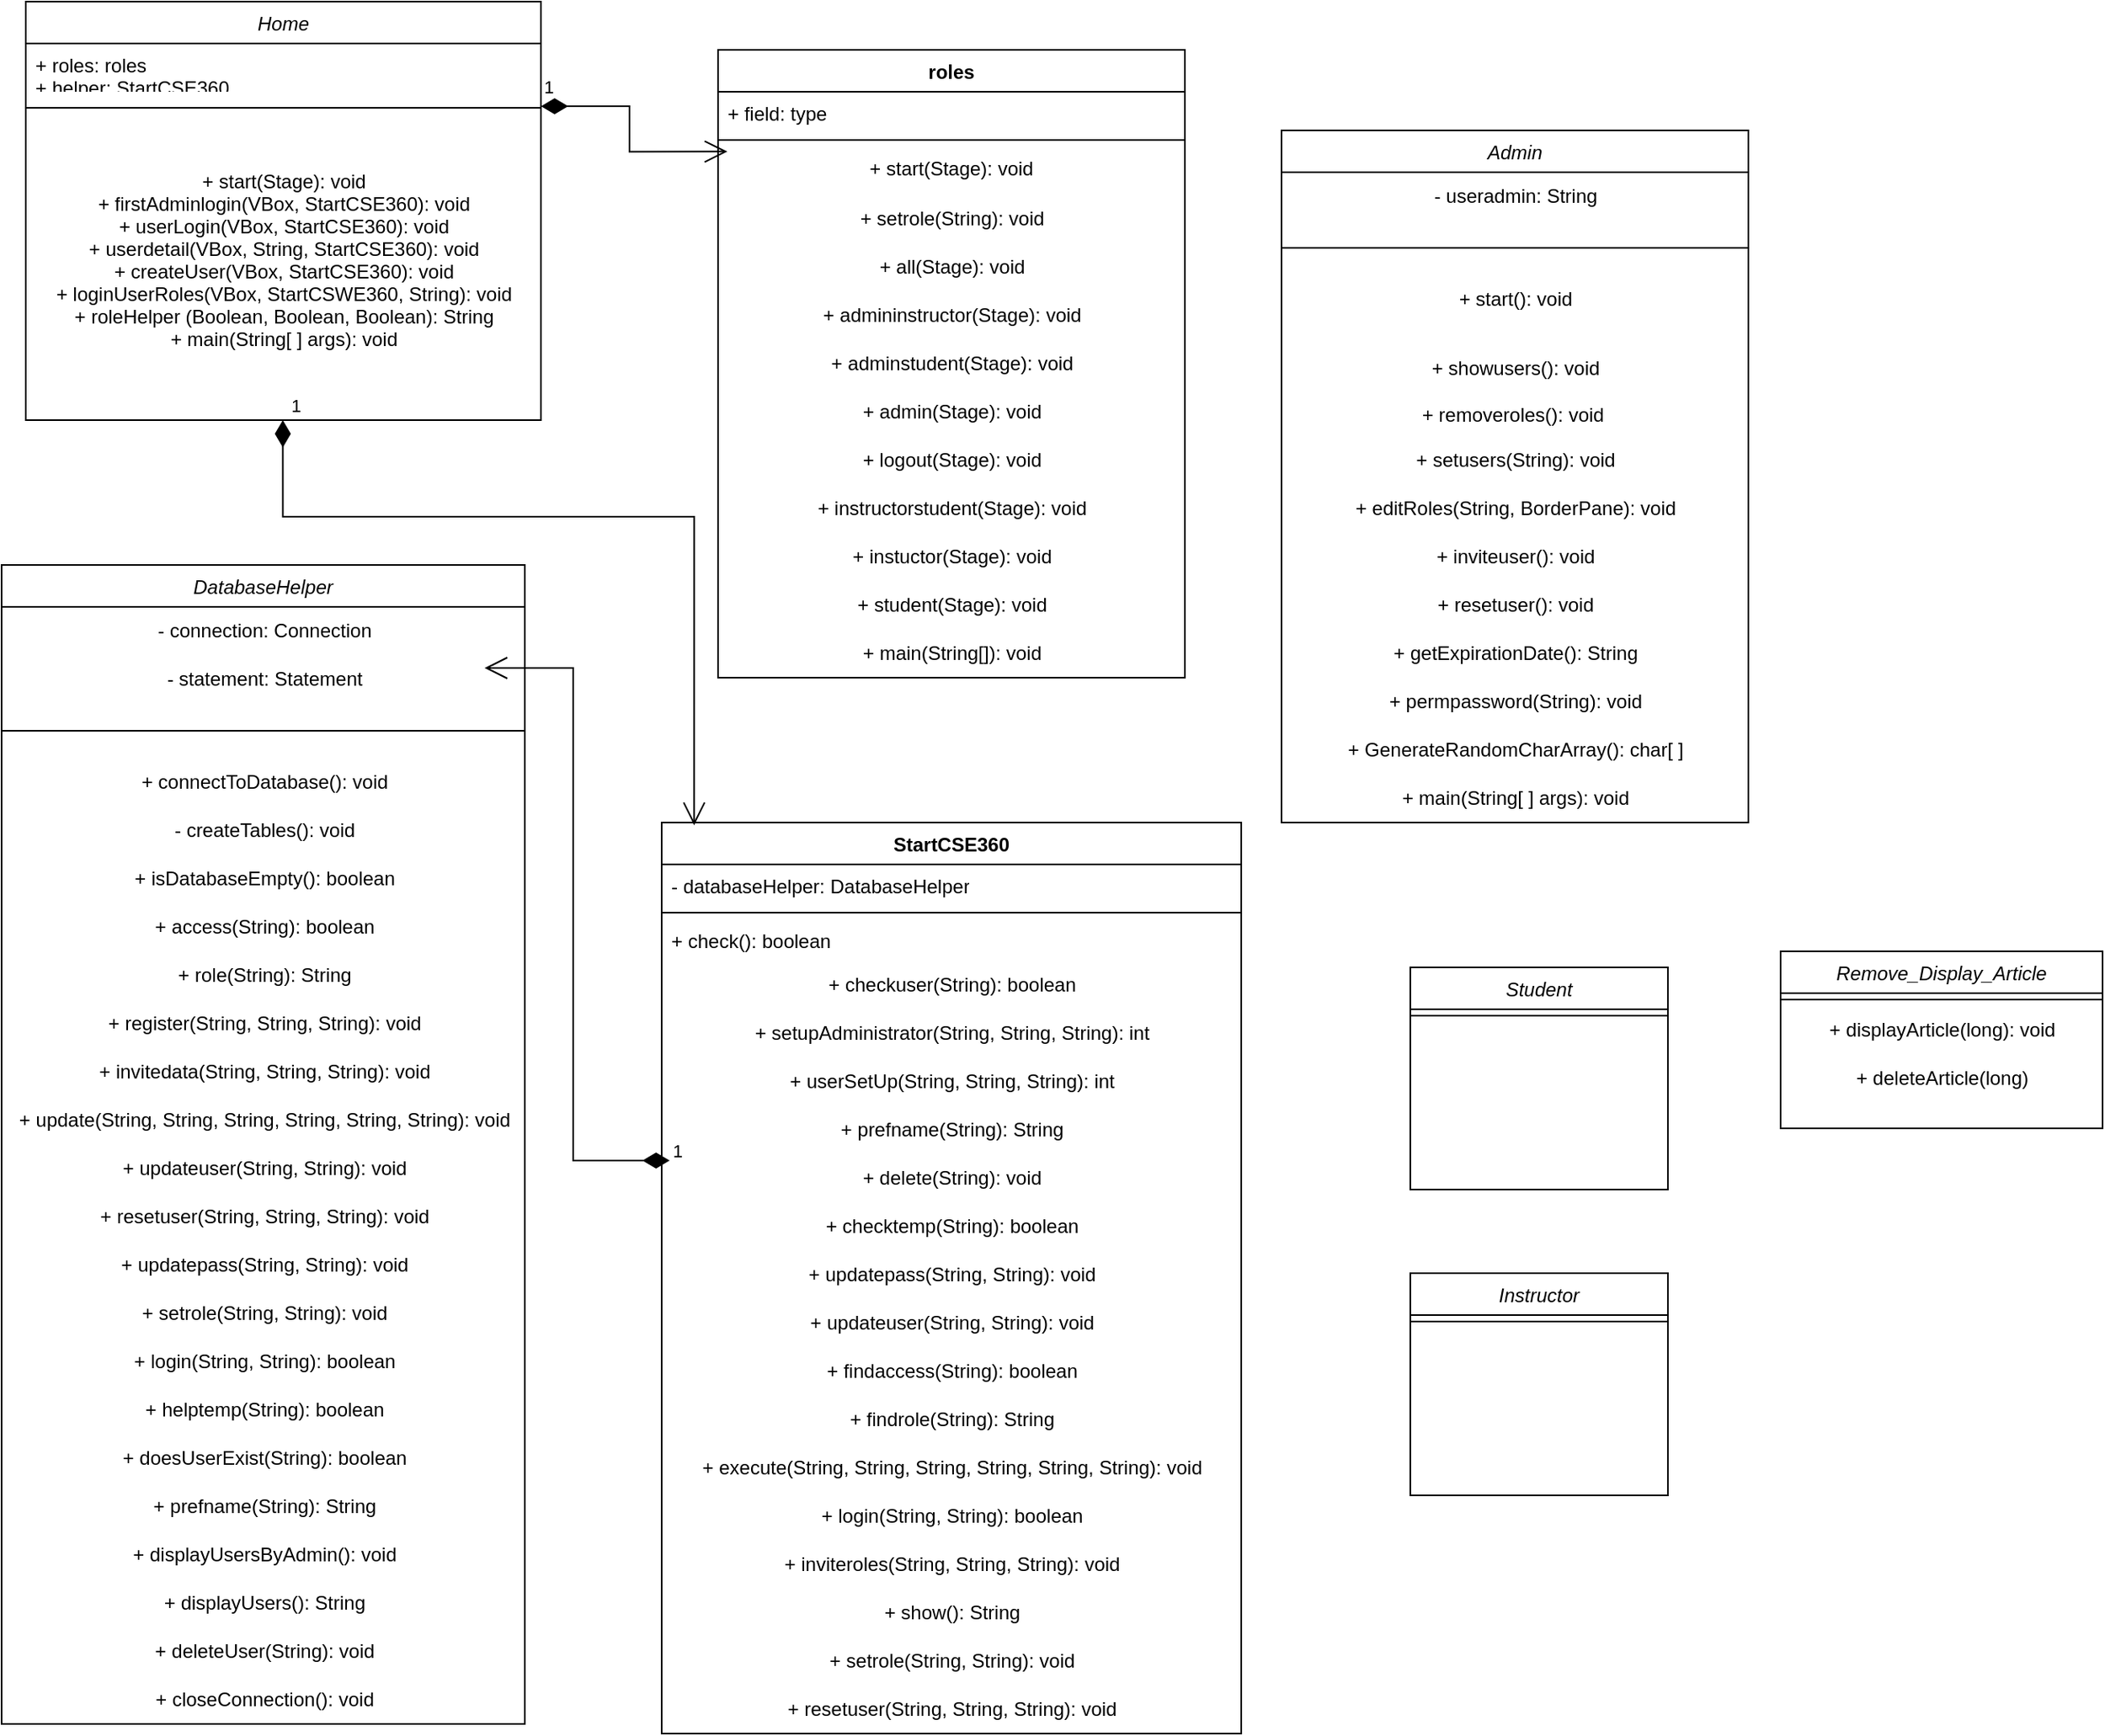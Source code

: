 <mxfile version="24.8.3">
  <diagram name="Page-1" id="ctMq2p94Id5YSrw-uo0k">
    <mxGraphModel dx="913" dy="1898" grid="1" gridSize="10" guides="1" tooltips="1" connect="1" arrows="1" fold="1" page="1" pageScale="1" pageWidth="850" pageHeight="1100" math="0" shadow="0">
      <root>
        <mxCell id="0" />
        <mxCell id="1" parent="0" />
        <mxCell id="kllssjLPhVET7LkKiRfW-1" value="Home" style="swimlane;fontStyle=2;align=center;verticalAlign=top;childLayout=stackLayout;horizontal=1;startSize=26;horizontalStack=0;resizeParent=1;resizeLast=0;collapsible=1;marginBottom=0;rounded=0;shadow=0;strokeWidth=1;spacingTop=0;" parent="1" vertex="1">
          <mxGeometry x="40" y="40" width="320" height="260" as="geometry">
            <mxRectangle x="150" y="10" width="160" height="26" as="alternateBounds" />
          </mxGeometry>
        </mxCell>
        <mxCell id="kllssjLPhVET7LkKiRfW-2" value="+ roles: roles&#xa;+ helper: StartCSE360" style="text;align=left;verticalAlign=top;spacingLeft=4;spacingRight=4;overflow=hidden;rotatable=0;points=[[0,0.5],[1,0.5]];portConstraint=eastwest;rounded=0;shadow=0;html=0;" parent="kllssjLPhVET7LkKiRfW-1" vertex="1">
          <mxGeometry y="26" width="320" height="26" as="geometry" />
        </mxCell>
        <mxCell id="kllssjLPhVET7LkKiRfW-11" value="" style="line;html=1;strokeWidth=1;align=left;verticalAlign=middle;spacingTop=-1;spacingLeft=3;spacingRight=3;rotatable=0;labelPosition=right;points=[];portConstraint=eastwest;" parent="kllssjLPhVET7LkKiRfW-1" vertex="1">
          <mxGeometry y="52" width="320" height="28" as="geometry" />
        </mxCell>
        <mxCell id="kllssjLPhVET7LkKiRfW-12" value="+ start(Stage): void&#xa;+ firstAdminlogin(VBox, StartCSE360): void&#xa;+ userLogin(VBox, StartCSE360): void&#xa;+ userdetail(VBox, String, StartCSE360): void&#xa;+ createUser(VBox, StartCSE360): void&#xa;+ loginUserRoles(VBox, StartCSWE360, String): void&#xa;+ roleHelper (Boolean, Boolean, Boolean): String&#xa;+ main(String[ ] args): void" style="text;align=center;verticalAlign=top;spacingLeft=5;spacingRight=4;overflow=hidden;rotatable=0;points=[[0,0.5],[1,0.5]];portConstraint=eastwest;spacingTop=13;spacing=7;labelBorderColor=none;labelBackgroundColor=none;" parent="kllssjLPhVET7LkKiRfW-1" vertex="1">
          <mxGeometry y="80" width="320" height="180" as="geometry" />
        </mxCell>
        <mxCell id="kllssjLPhVET7LkKiRfW-13" value="Student" style="swimlane;fontStyle=2;align=center;verticalAlign=top;childLayout=stackLayout;horizontal=1;startSize=26;horizontalStack=0;resizeParent=1;resizeLast=0;collapsible=1;marginBottom=0;rounded=0;shadow=0;strokeWidth=1;" parent="1" vertex="1">
          <mxGeometry x="900" y="640" width="160" height="138" as="geometry">
            <mxRectangle x="130" y="380" width="160" height="26" as="alternateBounds" />
          </mxGeometry>
        </mxCell>
        <mxCell id="kllssjLPhVET7LkKiRfW-14" value="" style="line;html=1;strokeWidth=1;align=left;verticalAlign=middle;spacingTop=-1;spacingLeft=3;spacingRight=3;rotatable=0;labelPosition=right;points=[];portConstraint=eastwest;" parent="kllssjLPhVET7LkKiRfW-13" vertex="1">
          <mxGeometry y="26" width="160" height="8" as="geometry" />
        </mxCell>
        <mxCell id="kllssjLPhVET7LkKiRfW-21" value="Instructor" style="swimlane;fontStyle=2;align=center;verticalAlign=top;childLayout=stackLayout;horizontal=1;startSize=26;horizontalStack=0;resizeParent=1;resizeLast=0;collapsible=1;marginBottom=0;rounded=0;shadow=0;strokeWidth=1;" parent="1" vertex="1">
          <mxGeometry x="900" y="830" width="160" height="138" as="geometry">
            <mxRectangle x="130" y="380" width="160" height="26" as="alternateBounds" />
          </mxGeometry>
        </mxCell>
        <mxCell id="kllssjLPhVET7LkKiRfW-22" value="" style="line;html=1;strokeWidth=1;align=left;verticalAlign=middle;spacingTop=-1;spacingLeft=3;spacingRight=3;rotatable=0;labelPosition=right;points=[];portConstraint=eastwest;" parent="kllssjLPhVET7LkKiRfW-21" vertex="1">
          <mxGeometry y="26" width="160" height="8" as="geometry" />
        </mxCell>
        <mxCell id="kllssjLPhVET7LkKiRfW-15" value="Admin" style="swimlane;fontStyle=2;align=center;verticalAlign=top;childLayout=stackLayout;horizontal=1;startSize=26;horizontalStack=0;resizeParent=1;resizeLast=0;collapsible=1;marginBottom=0;rounded=0;shadow=0;strokeWidth=1;" parent="1" vertex="1">
          <mxGeometry x="820" y="120" width="290" height="430" as="geometry">
            <mxRectangle x="340" y="380" width="170" height="26" as="alternateBounds" />
          </mxGeometry>
        </mxCell>
        <mxCell id="kllssjLPhVET7LkKiRfW-38" value="- useradmin: String" style="text;html=1;align=center;verticalAlign=middle;resizable=0;points=[];autosize=1;strokeColor=none;fillColor=none;" parent="kllssjLPhVET7LkKiRfW-15" vertex="1">
          <mxGeometry y="26" width="290" height="30" as="geometry" />
        </mxCell>
        <mxCell id="kllssjLPhVET7LkKiRfW-16" value="" style="line;html=1;strokeWidth=1;align=left;verticalAlign=middle;spacingTop=-1;spacingLeft=3;spacingRight=3;rotatable=0;labelPosition=right;points=[];portConstraint=eastwest;" parent="kllssjLPhVET7LkKiRfW-15" vertex="1">
          <mxGeometry y="56" width="290" height="34" as="geometry" />
        </mxCell>
        <mxCell id="SJlAwtRStTT4HypsvH_w-40" value="+ start(): void" style="text;html=1;align=center;verticalAlign=middle;resizable=0;points=[];autosize=1;strokeColor=none;fillColor=none;" parent="kllssjLPhVET7LkKiRfW-15" vertex="1">
          <mxGeometry y="90" width="290" height="30" as="geometry" />
        </mxCell>
        <mxCell id="kllssjLPhVET7LkKiRfW-19" value="&lt;div&gt;&lt;br&gt;&lt;/div&gt;&lt;div&gt;+ showusers(): void&lt;/div&gt;&lt;div&gt;&lt;br&gt;&lt;/div&gt;&lt;div&gt;+ removeroles(): void&amp;nbsp;&lt;br&gt;&lt;/div&gt;" style="text;html=1;align=center;verticalAlign=middle;resizable=0;points=[];autosize=1;strokeColor=none;fillColor=none;" parent="kllssjLPhVET7LkKiRfW-15" vertex="1">
          <mxGeometry y="120" width="290" height="70" as="geometry" />
        </mxCell>
        <mxCell id="SJlAwtRStTT4HypsvH_w-62" value="+ setusers(String): void" style="text;html=1;align=center;verticalAlign=middle;resizable=0;points=[];autosize=1;strokeColor=none;fillColor=none;" parent="kllssjLPhVET7LkKiRfW-15" vertex="1">
          <mxGeometry y="190" width="290" height="30" as="geometry" />
        </mxCell>
        <mxCell id="SJlAwtRStTT4HypsvH_w-46" value="+ editRoles(String, BorderPane): void" style="text;html=1;align=center;verticalAlign=middle;resizable=0;points=[];autosize=1;strokeColor=none;fillColor=none;" parent="kllssjLPhVET7LkKiRfW-15" vertex="1">
          <mxGeometry y="220" width="290" height="30" as="geometry" />
        </mxCell>
        <mxCell id="SJlAwtRStTT4HypsvH_w-63" value="+ inviteuser(): void" style="text;html=1;align=center;verticalAlign=middle;resizable=0;points=[];autosize=1;strokeColor=none;fillColor=none;" parent="kllssjLPhVET7LkKiRfW-15" vertex="1">
          <mxGeometry y="250" width="290" height="30" as="geometry" />
        </mxCell>
        <mxCell id="SJlAwtRStTT4HypsvH_w-64" value="+ resetuser(): void" style="text;html=1;align=center;verticalAlign=middle;resizable=0;points=[];autosize=1;strokeColor=none;fillColor=none;" parent="kllssjLPhVET7LkKiRfW-15" vertex="1">
          <mxGeometry y="280" width="290" height="30" as="geometry" />
        </mxCell>
        <mxCell id="SJlAwtRStTT4HypsvH_w-65" value="+ getExpirationDate(): String" style="text;html=1;align=center;verticalAlign=middle;resizable=0;points=[];autosize=1;strokeColor=none;fillColor=none;" parent="kllssjLPhVET7LkKiRfW-15" vertex="1">
          <mxGeometry y="310" width="290" height="30" as="geometry" />
        </mxCell>
        <mxCell id="SJlAwtRStTT4HypsvH_w-66" value="+ permpassword(String): void" style="text;html=1;align=center;verticalAlign=middle;resizable=0;points=[];autosize=1;strokeColor=none;fillColor=none;" parent="kllssjLPhVET7LkKiRfW-15" vertex="1">
          <mxGeometry y="340" width="290" height="30" as="geometry" />
        </mxCell>
        <mxCell id="SJlAwtRStTT4HypsvH_w-67" value="+ GenerateRandomCharArray(): char[ ]" style="text;html=1;align=center;verticalAlign=middle;resizable=0;points=[];autosize=1;strokeColor=none;fillColor=none;" parent="kllssjLPhVET7LkKiRfW-15" vertex="1">
          <mxGeometry y="370" width="290" height="30" as="geometry" />
        </mxCell>
        <mxCell id="SJlAwtRStTT4HypsvH_w-47" value="+ main(String[ ] args): void" style="text;html=1;align=center;verticalAlign=middle;resizable=0;points=[];autosize=1;strokeColor=none;fillColor=none;" parent="kllssjLPhVET7LkKiRfW-15" vertex="1">
          <mxGeometry y="400" width="290" height="30" as="geometry" />
        </mxCell>
        <mxCell id="kllssjLPhVET7LkKiRfW-39" value="DatabaseHelper" style="swimlane;fontStyle=2;align=center;verticalAlign=top;childLayout=stackLayout;horizontal=1;startSize=26;horizontalStack=0;resizeParent=1;resizeLast=0;collapsible=1;marginBottom=0;rounded=0;shadow=0;strokeWidth=1;" parent="1" vertex="1">
          <mxGeometry x="25" y="390" width="325" height="720" as="geometry">
            <mxRectangle x="130" y="380" width="160" height="26" as="alternateBounds" />
          </mxGeometry>
        </mxCell>
        <mxCell id="kllssjLPhVET7LkKiRfW-42" value="- connection: Connection" style="text;html=1;align=center;verticalAlign=middle;resizable=0;points=[];autosize=1;strokeColor=none;fillColor=none;" parent="kllssjLPhVET7LkKiRfW-39" vertex="1">
          <mxGeometry y="26" width="325" height="30" as="geometry" />
        </mxCell>
        <mxCell id="kllssjLPhVET7LkKiRfW-43" value="- statement: Statement" style="text;html=1;align=center;verticalAlign=middle;resizable=0;points=[];autosize=1;strokeColor=none;fillColor=none;" parent="kllssjLPhVET7LkKiRfW-39" vertex="1">
          <mxGeometry y="56" width="325" height="30" as="geometry" />
        </mxCell>
        <mxCell id="kllssjLPhVET7LkKiRfW-40" value="" style="line;html=1;strokeWidth=1;align=left;verticalAlign=middle;spacingTop=-1;spacingLeft=3;spacingRight=3;rotatable=0;labelPosition=right;points=[];portConstraint=eastwest;" parent="kllssjLPhVET7LkKiRfW-39" vertex="1">
          <mxGeometry y="86" width="325" height="34" as="geometry" />
        </mxCell>
        <mxCell id="kllssjLPhVET7LkKiRfW-41" value="+ connectToDatabase(): void" style="text;html=1;align=center;verticalAlign=middle;resizable=0;points=[];autosize=1;strokeColor=none;fillColor=none;" parent="kllssjLPhVET7LkKiRfW-39" vertex="1">
          <mxGeometry y="120" width="325" height="30" as="geometry" />
        </mxCell>
        <mxCell id="kllssjLPhVET7LkKiRfW-44" value="- createTables(): void" style="text;html=1;align=center;verticalAlign=middle;resizable=0;points=[];autosize=1;strokeColor=none;fillColor=none;" parent="kllssjLPhVET7LkKiRfW-39" vertex="1">
          <mxGeometry y="150" width="325" height="30" as="geometry" />
        </mxCell>
        <mxCell id="kllssjLPhVET7LkKiRfW-45" value="+ isDatabaseEmpty(): boolean" style="text;html=1;align=center;verticalAlign=middle;resizable=0;points=[];autosize=1;strokeColor=none;fillColor=none;" parent="kllssjLPhVET7LkKiRfW-39" vertex="1">
          <mxGeometry y="180" width="325" height="30" as="geometry" />
        </mxCell>
        <mxCell id="kllssjLPhVET7LkKiRfW-47" value="+ access(String): boolean" style="text;html=1;align=center;verticalAlign=middle;resizable=0;points=[];autosize=1;strokeColor=none;fillColor=none;" parent="kllssjLPhVET7LkKiRfW-39" vertex="1">
          <mxGeometry y="210" width="325" height="30" as="geometry" />
        </mxCell>
        <mxCell id="kllssjLPhVET7LkKiRfW-48" value="+ role(String): String" style="text;html=1;align=center;verticalAlign=middle;resizable=0;points=[];autosize=1;strokeColor=none;fillColor=none;" parent="kllssjLPhVET7LkKiRfW-39" vertex="1">
          <mxGeometry y="240" width="325" height="30" as="geometry" />
        </mxCell>
        <mxCell id="kllssjLPhVET7LkKiRfW-49" value="+ register(String, String, String): void" style="text;html=1;align=center;verticalAlign=middle;resizable=0;points=[];autosize=1;strokeColor=none;fillColor=none;" parent="kllssjLPhVET7LkKiRfW-39" vertex="1">
          <mxGeometry y="270" width="325" height="30" as="geometry" />
        </mxCell>
        <mxCell id="SJlAwtRStTT4HypsvH_w-48" value="+ invitedata(String, String, String): void" style="text;html=1;align=center;verticalAlign=middle;resizable=0;points=[];autosize=1;strokeColor=none;fillColor=none;" parent="kllssjLPhVET7LkKiRfW-39" vertex="1">
          <mxGeometry y="300" width="325" height="30" as="geometry" />
        </mxCell>
        <mxCell id="kllssjLPhVET7LkKiRfW-51" value="+ update(String, String, String, String, String, String): void" style="text;html=1;align=center;verticalAlign=middle;resizable=0;points=[];autosize=1;strokeColor=none;fillColor=none;" parent="kllssjLPhVET7LkKiRfW-39" vertex="1">
          <mxGeometry y="330" width="325" height="30" as="geometry" />
        </mxCell>
        <mxCell id="SJlAwtRStTT4HypsvH_w-49" value="+ updateuser(String, String): void" style="text;html=1;align=center;verticalAlign=middle;resizable=0;points=[];autosize=1;strokeColor=none;fillColor=none;" parent="kllssjLPhVET7LkKiRfW-39" vertex="1">
          <mxGeometry y="360" width="325" height="30" as="geometry" />
        </mxCell>
        <mxCell id="SJlAwtRStTT4HypsvH_w-50" value="+ resetuser(String, String, String): void" style="text;html=1;align=center;verticalAlign=middle;resizable=0;points=[];autosize=1;strokeColor=none;fillColor=none;" parent="kllssjLPhVET7LkKiRfW-39" vertex="1">
          <mxGeometry y="390" width="325" height="30" as="geometry" />
        </mxCell>
        <mxCell id="SJlAwtRStTT4HypsvH_w-51" value="+ updatepass(String, String): void" style="text;html=1;align=center;verticalAlign=middle;resizable=0;points=[];autosize=1;strokeColor=none;fillColor=none;" parent="kllssjLPhVET7LkKiRfW-39" vertex="1">
          <mxGeometry y="420" width="325" height="30" as="geometry" />
        </mxCell>
        <mxCell id="kllssjLPhVET7LkKiRfW-52" value="+ setrole(String, String): void" style="text;html=1;align=center;verticalAlign=middle;resizable=0;points=[];autosize=1;strokeColor=none;fillColor=none;" parent="kllssjLPhVET7LkKiRfW-39" vertex="1">
          <mxGeometry y="450" width="325" height="30" as="geometry" />
        </mxCell>
        <mxCell id="SJlAwtRStTT4HypsvH_w-45" value="+ login(String, String): boolean" style="text;html=1;align=center;verticalAlign=middle;resizable=0;points=[];autosize=1;strokeColor=none;fillColor=none;" parent="kllssjLPhVET7LkKiRfW-39" vertex="1">
          <mxGeometry y="480" width="325" height="30" as="geometry" />
        </mxCell>
        <mxCell id="SJlAwtRStTT4HypsvH_w-54" value="+ helptemp(String): boolean" style="text;html=1;align=center;verticalAlign=middle;resizable=0;points=[];autosize=1;strokeColor=none;fillColor=none;" parent="kllssjLPhVET7LkKiRfW-39" vertex="1">
          <mxGeometry y="510" width="325" height="30" as="geometry" />
        </mxCell>
        <mxCell id="kllssjLPhVET7LkKiRfW-53" value="+ doesUserExist(String): boolean" style="text;html=1;align=center;verticalAlign=middle;resizable=0;points=[];autosize=1;strokeColor=none;fillColor=none;" parent="kllssjLPhVET7LkKiRfW-39" vertex="1">
          <mxGeometry y="540" width="325" height="30" as="geometry" />
        </mxCell>
        <mxCell id="SJlAwtRStTT4HypsvH_w-1" value="+ prefname(String): String" style="text;html=1;align=center;verticalAlign=middle;resizable=0;points=[];autosize=1;strokeColor=none;fillColor=none;" parent="kllssjLPhVET7LkKiRfW-39" vertex="1">
          <mxGeometry y="570" width="325" height="30" as="geometry" />
        </mxCell>
        <mxCell id="SJlAwtRStTT4HypsvH_w-2" value="+ displayUsersByAdmin(): void" style="text;html=1;align=center;verticalAlign=middle;resizable=0;points=[];autosize=1;strokeColor=none;fillColor=none;" parent="kllssjLPhVET7LkKiRfW-39" vertex="1">
          <mxGeometry y="600" width="325" height="30" as="geometry" />
        </mxCell>
        <mxCell id="SJlAwtRStTT4HypsvH_w-3" value="+ displayUsers(): String" style="text;html=1;align=center;verticalAlign=middle;resizable=0;points=[];autosize=1;strokeColor=none;fillColor=none;" parent="kllssjLPhVET7LkKiRfW-39" vertex="1">
          <mxGeometry y="630" width="325" height="30" as="geometry" />
        </mxCell>
        <mxCell id="SJlAwtRStTT4HypsvH_w-4" value="+ deleteUser(String): void" style="text;html=1;align=center;verticalAlign=middle;resizable=0;points=[];autosize=1;strokeColor=none;fillColor=none;" parent="kllssjLPhVET7LkKiRfW-39" vertex="1">
          <mxGeometry y="660" width="325" height="30" as="geometry" />
        </mxCell>
        <mxCell id="SJlAwtRStTT4HypsvH_w-6" value="+ closeConnection(): void" style="text;html=1;align=center;verticalAlign=middle;resizable=0;points=[];autosize=1;strokeColor=none;fillColor=none;" parent="kllssjLPhVET7LkKiRfW-39" vertex="1">
          <mxGeometry y="690" width="325" height="30" as="geometry" />
        </mxCell>
        <mxCell id="SJlAwtRStTT4HypsvH_w-11" value="roles" style="swimlane;fontStyle=1;align=center;verticalAlign=top;childLayout=stackLayout;horizontal=1;startSize=26;horizontalStack=0;resizeParent=1;resizeParentMax=0;resizeLast=0;collapsible=1;marginBottom=0;whiteSpace=wrap;html=1;" parent="1" vertex="1">
          <mxGeometry x="470" y="70" width="290" height="390" as="geometry" />
        </mxCell>
        <mxCell id="SJlAwtRStTT4HypsvH_w-12" value="+ field: type" style="text;strokeColor=none;fillColor=none;align=left;verticalAlign=top;spacingLeft=4;spacingRight=4;overflow=hidden;rotatable=0;points=[[0,0.5],[1,0.5]];portConstraint=eastwest;whiteSpace=wrap;html=1;" parent="SJlAwtRStTT4HypsvH_w-11" vertex="1">
          <mxGeometry y="26" width="290" height="26" as="geometry" />
        </mxCell>
        <mxCell id="SJlAwtRStTT4HypsvH_w-13" value="" style="line;strokeWidth=1;fillColor=none;align=left;verticalAlign=middle;spacingTop=-1;spacingLeft=3;spacingRight=3;rotatable=0;labelPosition=right;points=[];portConstraint=eastwest;strokeColor=inherit;" parent="SJlAwtRStTT4HypsvH_w-11" vertex="1">
          <mxGeometry y="52" width="290" height="8" as="geometry" />
        </mxCell>
        <mxCell id="SJlAwtRStTT4HypsvH_w-14" value="+ start(Stage): void" style="text;strokeColor=none;fillColor=none;align=center;verticalAlign=top;spacingLeft=4;spacingRight=4;overflow=hidden;rotatable=0;points=[[0,0.5],[1,0.5]];portConstraint=eastwest;whiteSpace=wrap;html=1;" parent="SJlAwtRStTT4HypsvH_w-11" vertex="1">
          <mxGeometry y="60" width="290" height="30" as="geometry" />
        </mxCell>
        <mxCell id="SJlAwtRStTT4HypsvH_w-15" value="+ setrole(String): void" style="text;html=1;align=center;verticalAlign=middle;resizable=0;points=[];autosize=1;strokeColor=none;fillColor=none;" parent="SJlAwtRStTT4HypsvH_w-11" vertex="1">
          <mxGeometry y="90" width="290" height="30" as="geometry" />
        </mxCell>
        <mxCell id="SJlAwtRStTT4HypsvH_w-16" value="+ all(Stage): void" style="text;html=1;align=center;verticalAlign=middle;resizable=0;points=[];autosize=1;strokeColor=none;fillColor=none;" parent="SJlAwtRStTT4HypsvH_w-11" vertex="1">
          <mxGeometry y="120" width="290" height="30" as="geometry" />
        </mxCell>
        <mxCell id="SJlAwtRStTT4HypsvH_w-17" value="+ admininstructor(Stage): void" style="text;html=1;align=center;verticalAlign=middle;resizable=0;points=[];autosize=1;strokeColor=none;fillColor=none;" parent="SJlAwtRStTT4HypsvH_w-11" vertex="1">
          <mxGeometry y="150" width="290" height="30" as="geometry" />
        </mxCell>
        <mxCell id="SJlAwtRStTT4HypsvH_w-18" value="+ adminstudent(Stage): void" style="text;html=1;align=center;verticalAlign=middle;resizable=0;points=[];autosize=1;strokeColor=none;fillColor=none;" parent="SJlAwtRStTT4HypsvH_w-11" vertex="1">
          <mxGeometry y="180" width="290" height="30" as="geometry" />
        </mxCell>
        <mxCell id="SJlAwtRStTT4HypsvH_w-19" value="+ admin(Stage): void" style="text;html=1;align=center;verticalAlign=middle;resizable=0;points=[];autosize=1;strokeColor=none;fillColor=none;" parent="SJlAwtRStTT4HypsvH_w-11" vertex="1">
          <mxGeometry y="210" width="290" height="30" as="geometry" />
        </mxCell>
        <mxCell id="SJlAwtRStTT4HypsvH_w-20" value="+ logout(Stage): void" style="text;html=1;align=center;verticalAlign=middle;resizable=0;points=[];autosize=1;strokeColor=none;fillColor=none;" parent="SJlAwtRStTT4HypsvH_w-11" vertex="1">
          <mxGeometry y="240" width="290" height="30" as="geometry" />
        </mxCell>
        <mxCell id="SJlAwtRStTT4HypsvH_w-55" value="+ instructorstudent(Stage): void" style="text;html=1;align=center;verticalAlign=middle;resizable=0;points=[];autosize=1;strokeColor=none;fillColor=none;" parent="SJlAwtRStTT4HypsvH_w-11" vertex="1">
          <mxGeometry y="270" width="290" height="30" as="geometry" />
        </mxCell>
        <mxCell id="SJlAwtRStTT4HypsvH_w-21" value="+ instuctor(Stage): void" style="text;html=1;align=center;verticalAlign=middle;resizable=0;points=[];autosize=1;strokeColor=none;fillColor=none;" parent="SJlAwtRStTT4HypsvH_w-11" vertex="1">
          <mxGeometry y="300" width="290" height="30" as="geometry" />
        </mxCell>
        <mxCell id="SJlAwtRStTT4HypsvH_w-22" value="+ student(Stage): void" style="text;html=1;align=center;verticalAlign=middle;resizable=0;points=[];autosize=1;strokeColor=none;fillColor=none;" parent="SJlAwtRStTT4HypsvH_w-11" vertex="1">
          <mxGeometry y="330" width="290" height="30" as="geometry" />
        </mxCell>
        <mxCell id="SJlAwtRStTT4HypsvH_w-23" value="+ main(String[]): void" style="text;html=1;align=center;verticalAlign=middle;resizable=0;points=[];autosize=1;strokeColor=none;fillColor=none;" parent="SJlAwtRStTT4HypsvH_w-11" vertex="1">
          <mxGeometry y="360" width="290" height="30" as="geometry" />
        </mxCell>
        <mxCell id="SJlAwtRStTT4HypsvH_w-24" value="StartCSE360" style="swimlane;fontStyle=1;align=center;verticalAlign=top;childLayout=stackLayout;horizontal=1;startSize=26;horizontalStack=0;resizeParent=1;resizeParentMax=0;resizeLast=0;collapsible=1;marginBottom=0;whiteSpace=wrap;html=1;" parent="1" vertex="1">
          <mxGeometry x="435" y="550" width="360" height="566" as="geometry" />
        </mxCell>
        <mxCell id="SJlAwtRStTT4HypsvH_w-25" value="- databaseHelper: DatabaseHelper" style="text;strokeColor=none;fillColor=none;align=left;verticalAlign=top;spacingLeft=4;spacingRight=4;overflow=hidden;rotatable=0;points=[[0,0.5],[1,0.5]];portConstraint=eastwest;whiteSpace=wrap;html=1;" parent="SJlAwtRStTT4HypsvH_w-24" vertex="1">
          <mxGeometry y="26" width="360" height="26" as="geometry" />
        </mxCell>
        <mxCell id="SJlAwtRStTT4HypsvH_w-26" value="" style="line;strokeWidth=1;fillColor=none;align=left;verticalAlign=middle;spacingTop=-1;spacingLeft=3;spacingRight=3;rotatable=0;labelPosition=right;points=[];portConstraint=eastwest;strokeColor=inherit;" parent="SJlAwtRStTT4HypsvH_w-24" vertex="1">
          <mxGeometry y="52" width="360" height="8" as="geometry" />
        </mxCell>
        <mxCell id="SJlAwtRStTT4HypsvH_w-27" value="+ check(): boolean" style="text;strokeColor=none;fillColor=none;align=left;verticalAlign=top;spacingLeft=4;spacingRight=4;overflow=hidden;rotatable=0;points=[[0,0.5],[1,0.5]];portConstraint=eastwest;whiteSpace=wrap;html=1;" parent="SJlAwtRStTT4HypsvH_w-24" vertex="1">
          <mxGeometry y="60" width="360" height="26" as="geometry" />
        </mxCell>
        <mxCell id="SJlAwtRStTT4HypsvH_w-28" value="+ checkuser(String): boolean" style="text;html=1;align=center;verticalAlign=middle;resizable=0;points=[];autosize=1;strokeColor=none;fillColor=none;" parent="SJlAwtRStTT4HypsvH_w-24" vertex="1">
          <mxGeometry y="86" width="360" height="30" as="geometry" />
        </mxCell>
        <mxCell id="SJlAwtRStTT4HypsvH_w-29" value="+ setupAdministrator(String, String, String): int" style="text;html=1;align=center;verticalAlign=middle;resizable=0;points=[];autosize=1;strokeColor=none;fillColor=none;" parent="SJlAwtRStTT4HypsvH_w-24" vertex="1">
          <mxGeometry y="116" width="360" height="30" as="geometry" />
        </mxCell>
        <mxCell id="SJlAwtRStTT4HypsvH_w-30" value="+ userSetUp(String, String, String): int" style="text;html=1;align=center;verticalAlign=middle;resizable=0;points=[];autosize=1;strokeColor=none;fillColor=none;" parent="SJlAwtRStTT4HypsvH_w-24" vertex="1">
          <mxGeometry y="146" width="360" height="30" as="geometry" />
        </mxCell>
        <mxCell id="SJlAwtRStTT4HypsvH_w-31" value="+ prefname(String): String" style="text;html=1;align=center;verticalAlign=middle;resizable=0;points=[];autosize=1;strokeColor=none;fillColor=none;" parent="SJlAwtRStTT4HypsvH_w-24" vertex="1">
          <mxGeometry y="176" width="360" height="30" as="geometry" />
        </mxCell>
        <mxCell id="SJlAwtRStTT4HypsvH_w-41" value="1" style="endArrow=open;html=1;endSize=12;startArrow=diamondThin;startSize=14;startFill=1;edgeStyle=orthogonalEdgeStyle;align=left;verticalAlign=bottom;rounded=0;" parent="SJlAwtRStTT4HypsvH_w-24" edge="1">
          <mxGeometry x="-1" y="3" relative="1" as="geometry">
            <mxPoint x="5" y="210" as="sourcePoint" />
            <mxPoint x="-110" y="-96" as="targetPoint" />
            <Array as="points">
              <mxPoint x="-55" y="210" />
              <mxPoint x="-55" y="-96" />
            </Array>
          </mxGeometry>
        </mxCell>
        <mxCell id="SJlAwtRStTT4HypsvH_w-32" value="+ delete(String): void" style="text;html=1;align=center;verticalAlign=middle;resizable=0;points=[];autosize=1;strokeColor=none;fillColor=none;" parent="SJlAwtRStTT4HypsvH_w-24" vertex="1">
          <mxGeometry y="206" width="360" height="30" as="geometry" />
        </mxCell>
        <mxCell id="SJlAwtRStTT4HypsvH_w-56" value="+ checktemp(String): boolean" style="text;html=1;align=center;verticalAlign=middle;resizable=0;points=[];autosize=1;strokeColor=none;fillColor=none;" parent="SJlAwtRStTT4HypsvH_w-24" vertex="1">
          <mxGeometry y="236" width="360" height="30" as="geometry" />
        </mxCell>
        <mxCell id="SJlAwtRStTT4HypsvH_w-57" value="+ updatepass(String, String): void" style="text;html=1;align=center;verticalAlign=middle;resizable=0;points=[];autosize=1;strokeColor=none;fillColor=none;" parent="SJlAwtRStTT4HypsvH_w-24" vertex="1">
          <mxGeometry y="266" width="360" height="30" as="geometry" />
        </mxCell>
        <mxCell id="SJlAwtRStTT4HypsvH_w-58" value="+ updateuser(String, String): void" style="text;html=1;align=center;verticalAlign=middle;resizable=0;points=[];autosize=1;strokeColor=none;fillColor=none;" parent="SJlAwtRStTT4HypsvH_w-24" vertex="1">
          <mxGeometry y="296" width="360" height="30" as="geometry" />
        </mxCell>
        <mxCell id="SJlAwtRStTT4HypsvH_w-33" value="+ findaccess(String): boolean" style="text;html=1;align=center;verticalAlign=middle;resizable=0;points=[];autosize=1;strokeColor=none;fillColor=none;" parent="SJlAwtRStTT4HypsvH_w-24" vertex="1">
          <mxGeometry y="326" width="360" height="30" as="geometry" />
        </mxCell>
        <mxCell id="SJlAwtRStTT4HypsvH_w-34" value="+ findrole(String): String" style="text;html=1;align=center;verticalAlign=middle;resizable=0;points=[];autosize=1;strokeColor=none;fillColor=none;" parent="SJlAwtRStTT4HypsvH_w-24" vertex="1">
          <mxGeometry y="356" width="360" height="30" as="geometry" />
        </mxCell>
        <mxCell id="SJlAwtRStTT4HypsvH_w-35" value="+ execute(String, String, String, String, String, String): void" style="text;html=1;align=center;verticalAlign=middle;resizable=0;points=[];autosize=1;strokeColor=none;fillColor=none;" parent="SJlAwtRStTT4HypsvH_w-24" vertex="1">
          <mxGeometry y="386" width="360" height="30" as="geometry" />
        </mxCell>
        <mxCell id="SJlAwtRStTT4HypsvH_w-36" value="+ login(String, String): boolean" style="text;html=1;align=center;verticalAlign=middle;resizable=0;points=[];autosize=1;strokeColor=none;fillColor=none;" parent="SJlAwtRStTT4HypsvH_w-24" vertex="1">
          <mxGeometry y="416" width="360" height="30" as="geometry" />
        </mxCell>
        <mxCell id="SJlAwtRStTT4HypsvH_w-59" value="+ inviteroles(String, String, String): void" style="text;html=1;align=center;verticalAlign=middle;resizable=0;points=[];autosize=1;strokeColor=none;fillColor=none;" parent="SJlAwtRStTT4HypsvH_w-24" vertex="1">
          <mxGeometry y="446" width="360" height="30" as="geometry" />
        </mxCell>
        <mxCell id="SJlAwtRStTT4HypsvH_w-37" value="+ show(): String" style="text;html=1;align=center;verticalAlign=middle;resizable=0;points=[];autosize=1;strokeColor=none;fillColor=none;" parent="SJlAwtRStTT4HypsvH_w-24" vertex="1">
          <mxGeometry y="476" width="360" height="30" as="geometry" />
        </mxCell>
        <mxCell id="SJlAwtRStTT4HypsvH_w-38" value="+ setrole(String, String): void" style="text;html=1;align=center;verticalAlign=middle;resizable=0;points=[];autosize=1;strokeColor=none;fillColor=none;" parent="SJlAwtRStTT4HypsvH_w-24" vertex="1">
          <mxGeometry y="506" width="360" height="30" as="geometry" />
        </mxCell>
        <mxCell id="SJlAwtRStTT4HypsvH_w-61" value="+ resetuser(String, String, String): void" style="text;html=1;align=center;verticalAlign=middle;resizable=0;points=[];autosize=1;strokeColor=none;fillColor=none;" parent="SJlAwtRStTT4HypsvH_w-24" vertex="1">
          <mxGeometry y="536" width="360" height="30" as="geometry" />
        </mxCell>
        <mxCell id="SJlAwtRStTT4HypsvH_w-42" value="1" style="endArrow=open;html=1;endSize=12;startArrow=diamondThin;startSize=14;startFill=1;edgeStyle=orthogonalEdgeStyle;align=left;verticalAlign=bottom;rounded=0;entryX=0.02;entryY=0.105;entryDx=0;entryDy=0;entryPerimeter=0;exitX=1;exitY=0.25;exitDx=0;exitDy=0;" parent="1" source="kllssjLPhVET7LkKiRfW-1" target="SJlAwtRStTT4HypsvH_w-14" edge="1">
          <mxGeometry x="-1" y="3" relative="1" as="geometry">
            <mxPoint x="320" y="100" as="sourcePoint" />
            <mxPoint x="480" y="100" as="targetPoint" />
          </mxGeometry>
        </mxCell>
        <mxCell id="SJlAwtRStTT4HypsvH_w-60" value="1" style="endArrow=open;html=1;endSize=12;startArrow=diamondThin;startSize=14;startFill=1;edgeStyle=orthogonalEdgeStyle;align=left;verticalAlign=bottom;rounded=0;exitX=0.499;exitY=1;exitDx=0;exitDy=0;exitPerimeter=0;entryX=0.056;entryY=0.003;entryDx=0;entryDy=0;entryPerimeter=0;" parent="1" source="kllssjLPhVET7LkKiRfW-12" target="SJlAwtRStTT4HypsvH_w-24" edge="1">
          <mxGeometry x="-1" y="3" relative="1" as="geometry">
            <mxPoint x="210" y="330" as="sourcePoint" />
            <mxPoint x="370" y="330" as="targetPoint" />
            <Array as="points">
              <mxPoint x="200" y="360" />
              <mxPoint x="455" y="360" />
            </Array>
          </mxGeometry>
        </mxCell>
        <mxCell id="EnPLGqOrfd-MYp_VHpDI-9" value="Remove_Display_Article" style="swimlane;fontStyle=2;align=center;verticalAlign=top;childLayout=stackLayout;horizontal=1;startSize=26;horizontalStack=0;resizeParent=1;resizeLast=0;collapsible=1;marginBottom=0;rounded=0;shadow=0;strokeWidth=1;" vertex="1" parent="1">
          <mxGeometry x="1130" y="630" width="200" height="110" as="geometry">
            <mxRectangle x="130" y="380" width="160" height="26" as="alternateBounds" />
          </mxGeometry>
        </mxCell>
        <mxCell id="EnPLGqOrfd-MYp_VHpDI-10" value="" style="line;html=1;strokeWidth=1;align=left;verticalAlign=middle;spacingTop=-1;spacingLeft=3;spacingRight=3;rotatable=0;labelPosition=right;points=[];portConstraint=eastwest;" vertex="1" parent="EnPLGqOrfd-MYp_VHpDI-9">
          <mxGeometry y="26" width="200" height="8" as="geometry" />
        </mxCell>
        <mxCell id="EnPLGqOrfd-MYp_VHpDI-11" value="+ displayArticle(long): void" style="text;html=1;align=center;verticalAlign=middle;resizable=0;points=[];autosize=1;strokeColor=none;fillColor=none;" vertex="1" parent="EnPLGqOrfd-MYp_VHpDI-9">
          <mxGeometry y="34" width="200" height="30" as="geometry" />
        </mxCell>
        <mxCell id="EnPLGqOrfd-MYp_VHpDI-12" value="+ deleteArticle(long)" style="text;html=1;align=center;verticalAlign=middle;resizable=0;points=[];autosize=1;strokeColor=none;fillColor=none;" vertex="1" parent="EnPLGqOrfd-MYp_VHpDI-9">
          <mxGeometry y="64" width="200" height="30" as="geometry" />
        </mxCell>
      </root>
    </mxGraphModel>
  </diagram>
</mxfile>
